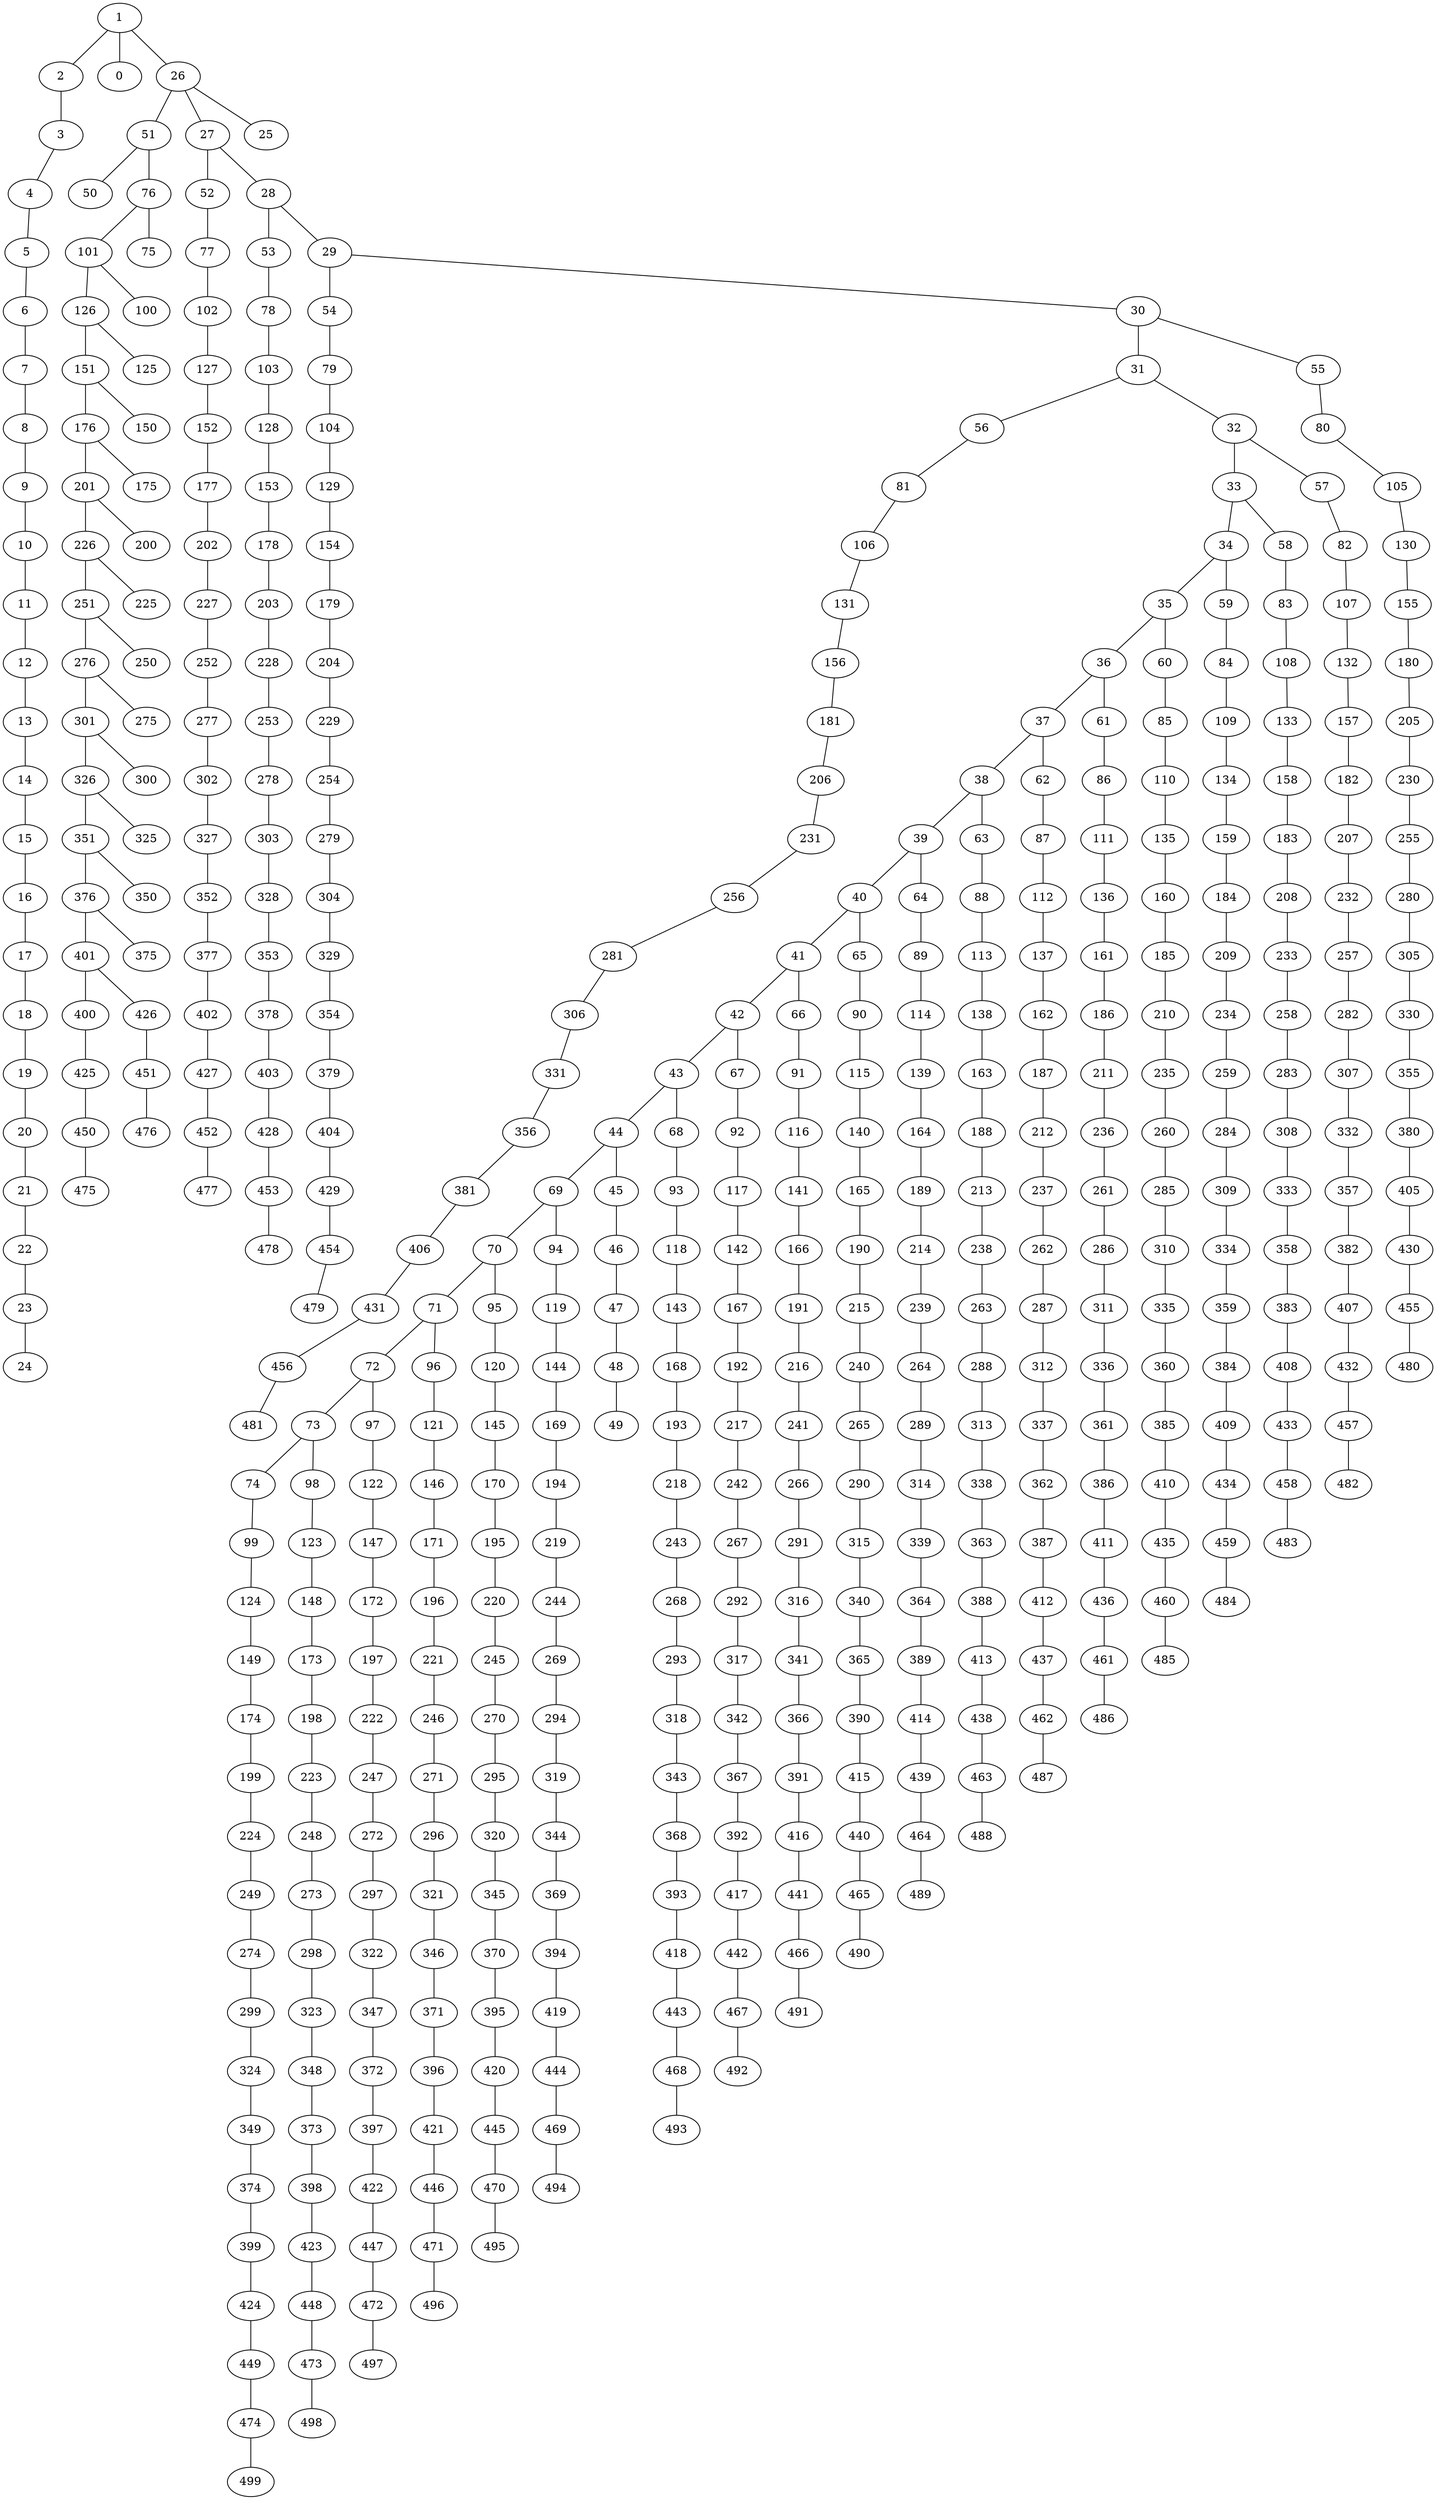 graph{
   472 -- 497;
   256 -- 281;
   73 -- 74;
   1 -- 2;
   31 -- 56;
   449 -- 474;
   280 -- 305;
   1 -- 0;
   55 -- 80;
   73 -- 98;
   304 -- 329;
   473 -- 498;
   79 -- 104;
   97 -- 122;
   1 -- 26;
   328 -- 353;
   474 -- 499;
   103 -- 128;
   121 -- 146;
   127 -- 152;
   352 -- 377;
   145 -- 170;
   151 -- 176;
   376 -- 401;
   169 -- 194;
   151 -- 150;
   376 -- 375;
   193 -- 218;
   7 -- 8;
   16 -- 17;
   217 -- 242;
   32 -- 33;
   41 -- 42;
   241 -- 266;
   265 -- 290;
   32 -- 57;
   41 -- 66;
   289 -- 314;
   56 -- 81;
   65 -- 90;
   313 -- 338;
   80 -- 105;
   89 -- 114;
   337 -- 362;
   104 -- 129;
   113 -- 138;
   128 -- 153;
   137 -- 162;
   361 -- 386;
   152 -- 177;
   161 -- 186;
   385 -- 410;
   176 -- 201;
   185 -- 210;
   409 -- 434;
   176 -- 175;
   209 -- 234;
   433 -- 458;
   8 -- 9;
   233 -- 258;
   457 -- 482;
   33 -- 34;
   257 -- 282;
   74 -- 99;
   281 -- 306;
   33 -- 58;
   98 -- 123;
   305 -- 330;
   57 -- 82;
   122 -- 147;
   403 -- 428;
   412 -- 437;
   274 -- 299;
   427 -- 452;
   436 -- 461;
   298 -- 323;
   425 -- 450;
   460 -- 485;
   322 -- 347;
   451 -- 476;
   149 -- 174;
   346 -- 371;
   19 -- 20;
   173 -- 198;
   370 -- 395;
   44 -- 69;
   394 -- 419;
   197 -- 222;
   418 -- 443;
   44 -- 45;
   221 -- 246;
   442 -- 467;
   68 -- 93;
   245 -- 270;
   269 -- 294;
   466 -- 491;
   92 -- 117;
   293 -- 318;
   299 -- 324;
   116 -- 141;
   140 -- 165;
   317 -- 342;
   323 -- 348;
   164 -- 189;
   341 -- 366;
   347 -- 372;
   188 -- 213;
   365 -- 390;
   371 -- 396;
   212 -- 237;
   389 -- 414;
   395 -- 420;
   236 -- 261;
   413 -- 438;
   419 -- 444;
   260 -- 285;
   437 -- 462;
   443 -- 468;
   284 -- 309;
   461 -- 486;
   467 -- 492;
   308 -- 333;
   174 -- 199;
   324 -- 349;
   332 -- 357;
   198 -- 223;
   348 -- 373;
   356 -- 381;
   222 -- 247;
   372 -- 397;
   380 -- 405;
   246 -- 271;
   396 -- 421;
   430 -- 455;
   454 -- 479;
   22 -- 23;
   71 -- 72;
   71 -- 96;
   95 -- 120;
   119 -- 144;
   47 -- 48;
   143 -- 168;
   167 -- 192;
   191 -- 216;
   215 -- 240;
   239 -- 264;
   263 -- 288;
   287 -- 312;
   311 -- 336;
   335 -- 360;
   359 -- 384;
   383 -- 408;
   407 -- 432;
   431 -- 456;
   228 -- 253;
   329 -- 354;
   146 -- 171;
   252 -- 277;
   353 -- 378;
   170 -- 195;
   276 -- 301;
   377 -- 402;
   194 -- 219;
   276 -- 275;
   401 -- 400;
   218 -- 243;
   12 -- 13;
   401 -- 426;
   242 -- 267;
   37 -- 38;
   17 -- 18;
   266 -- 291;
   42 -- 43;
   290 -- 315;
   37 -- 62;
   314 -- 339;
   61 -- 86;
   42 -- 67;
   465 -- 490;
   338 -- 363;
   85 -- 110;
   66 -- 91;
   362 -- 387;
   109 -- 134;
   90 -- 115;
   133 -- 158;
   386 -- 411;
   114 -- 139;
   3 -- 4;
   31 -- 32;
   157 -- 182;
   138 -- 163;
   410 -- 435;
   51 -- 50;
   181 -- 206;
   162 -- 187;
   434 -- 459;
   51 -- 76;
   205 -- 230;
   186 -- 211;
   458 -- 483;
   27 -- 52;
   229 -- 254;
   210 -- 235;
   99 -- 124;
   27 -- 28;
   253 -- 278;
   234 -- 259;
   123 -- 148;
   2 -- 3;
   277 -- 302;
   258 -- 283;
   147 -- 172;
   301 -- 326;
   282 -- 307;
   171 -- 196;
   26 -- 25;
   301 -- 300;
   306 -- 331;
   195 -- 220;
   26 -- 51;
   13 -- 14;
   330 -- 355;
   219 -- 244;
   26 -- 27;
   38 -- 39;
   354 -- 379;
   243 -- 268;
   81 -- 106;
   270 -- 295;
   294 -- 319;
   105 -- 130;
   129 -- 154;
   318 -- 343;
   153 -- 178;
   342 -- 367;
   177 -- 202;
   366 -- 391;
   201 -- 226;
   390 -- 415;
   201 -- 200;
   414 -- 439;
   9 -- 10;
   438 -- 463;
   34 -- 35;
   462 -- 487;
   199 -- 224;
   34 -- 59;
   58 -- 83;
   223 -- 248;
   82 -- 107;
   247 -- 272;
   106 -- 131;
   271 -- 296;
   130 -- 155;
   295 -- 320;
   154 -- 179;
   319 -- 344;
   178 -- 203;
   343 -- 368;
   202 -- 227;
   367 -- 392;
   226 -- 251;
   391 -- 416;
   226 -- 225;
   415 -- 440;
   10 -- 11;
   439 -- 464;
   35 -- 36;
   463 -- 488;
   378 -- 403;
   404 -- 429;
   455 -- 480;
   35 -- 60;
   420 -- 445;
   402 -- 427;
   428 -- 453;
   23 -- 24;
   59 -- 84;
   444 -- 469;
   400 -- 425;
   452 -- 477;
   72 -- 73;
   83 -- 108;
   468 -- 493;
   426 -- 451;
   450 -- 475;
   349 -- 374;
   107 -- 132;
   72 -- 97;
   131 -- 156;
   18 -- 19;
   20 -- 21;
   96 -- 121;
   373 -- 398;
   155 -- 180;
   43 -- 44;
   69 -- 70;
   120 -- 145;
   397 -- 422;
   179 -- 204;
   43 -- 68;
   69 -- 94;
   144 -- 169;
   421 -- 446;
   203 -- 228;
   48 -- 49;
   67 -- 92;
   45 -- 46;
   445 -- 470;
   227 -- 252;
   168 -- 193;
   469 -- 494;
   91 -- 116;
   93 -- 118;
   251 -- 276;
   192 -- 217;
   374 -- 399;
   115 -- 140;
   117 -- 142;
   251 -- 250;
   139 -- 164;
   141 -- 166;
   216 -- 241;
   398 -- 423;
   11 -- 12;
   163 -- 188;
   165 -- 190;
   240 -- 265;
   422 -- 447;
   36 -- 37;
   187 -- 212;
   189 -- 214;
   264 -- 289;
   446 -- 471;
   211 -- 236;
   213 -- 238;
   288 -- 313;
   36 -- 61;
   470 -- 495;
   235 -- 260;
   237 -- 262;
   312 -- 337;
   60 -- 85;
   399 -- 424;
   259 -- 284;
   261 -- 286;
   336 -- 361;
   84 -- 109;
   423 -- 448;
   283 -- 308;
   285 -- 310;
   360 -- 385;
   108 -- 133;
   447 -- 472;
   132 -- 157;
   307 -- 332;
   309 -- 334;
   384 -- 409;
   471 -- 496;
   156 -- 181;
   331 -- 356;
   333 -- 358;
   408 -- 433;
   424 -- 449;
   180 -- 205;
   355 -- 380;
   357 -- 382;
   432 -- 457;
   448 -- 473;
   379 -- 404;
   381 -- 406;
   204 -- 229;
   456 -- 481;
   159 -- 184;
   267 -- 292;
   38 -- 63;
   183 -- 208;
   291 -- 316;
   62 -- 87;
   207 -- 232;
   315 -- 340;
   86 -- 111;
   231 -- 256;
   339 -- 364;
   110 -- 135;
   134 -- 159;
   255 -- 280;
   363 -- 388;
   158 -- 183;
   279 -- 304;
   387 -- 412;
   182 -- 207;
   303 -- 328;
   411 -- 436;
   206 -- 231;
   327 -- 352;
   435 -- 460;
   230 -- 255;
   351 -- 376;
   459 -- 484;
   254 -- 279;
   351 -- 350;
   124 -- 149;
   278 -- 303;
   15 -- 16;
   148 -- 173;
   302 -- 327;
   40 -- 41;
   172 -- 197;
   326 -- 351;
   40 -- 65;
   196 -- 221;
   326 -- 325;
   64 -- 89;
   220 -- 245;
   14 -- 15;
   244 -- 269;
   88 -- 113;
   39 -- 40;
   268 -- 293;
   112 -- 137;
   136 -- 161;
   292 -- 317;
   39 -- 64;
   160 -- 185;
   316 -- 341;
   63 -- 88;
   184 -- 209;
   340 -- 365;
   87 -- 112;
   208 -- 233;
   364 -- 389;
   111 -- 136;
   135 -- 160;
   232 -- 257;
   388 -- 413;
   405 -- 430;
   224 -- 249;
   6 -- 7;
   429 -- 454;
   248 -- 273;
   126 -- 125;
   453 -- 478;
   272 -- 297;
   126 -- 151;
   102 -- 127;
   21 -- 22;
   296 -- 321;
   78 -- 103;
   70 -- 71;
   320 -- 345;
   28 -- 53;
   54 -- 79;
   344 -- 369;
   70 -- 95;
   30 -- 55;
   368 -- 393;
   94 -- 119;
   392 -- 417;
   46 -- 47;
   30 -- 31;
   416 -- 441;
   118 -- 143;
   5 -- 6;
   142 -- 167;
   440 -- 465;
   101 -- 126;
   166 -- 191;
   464 -- 489;
   77 -- 102;
   190 -- 215;
   249 -- 274;
   53 -- 78;
   214 -- 239;
   273 -- 298;
   29 -- 54;
   238 -- 263;
   297 -- 322;
   262 -- 287;
   321 -- 346;
   101 -- 100;
   29 -- 30;
   286 -- 311;
   4 -- 5;
   345 -- 370;
   310 -- 335;
   369 -- 394;
   76 -- 75;
   334 -- 359;
   393 -- 418;
   76 -- 101;
   358 -- 383;
   417 -- 442;
   52 -- 77;
   382 -- 407;
   441 -- 466;
   28 -- 29;
   406 -- 431;
}